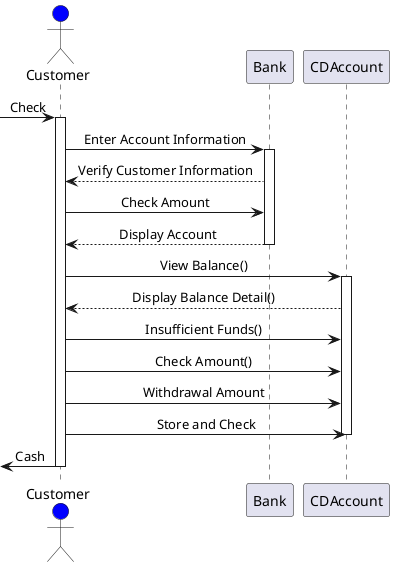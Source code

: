 @startuml
'https://plantuml.com/sequence-diagram


actor Customer #blue

participant Bank

participant CDAccount

->Customer: Check
activate Customer

Customer -> Bank: Enter Account Information
activate Bank

Bank --> Customer: Verify Customer Information

skinparam sequenceMessageAlign center
Customer -> Bank: Check Amount

Bank --> Customer: Display Account
deactivate Bank

Customer -> CDAccount: View Balance()
activate CDAccount

CDAccount --> Customer: Display Balance Detail()

Customer -> CDAccount: Insufficient Funds()

Customer -> CDAccount: Check Amount()

Customer -> CDAccount: Withdrawal Amount

Customer -> CDAccount: Store and Check
deactivate CDAccount

<-Customer: Cash
deactivate

@enduml